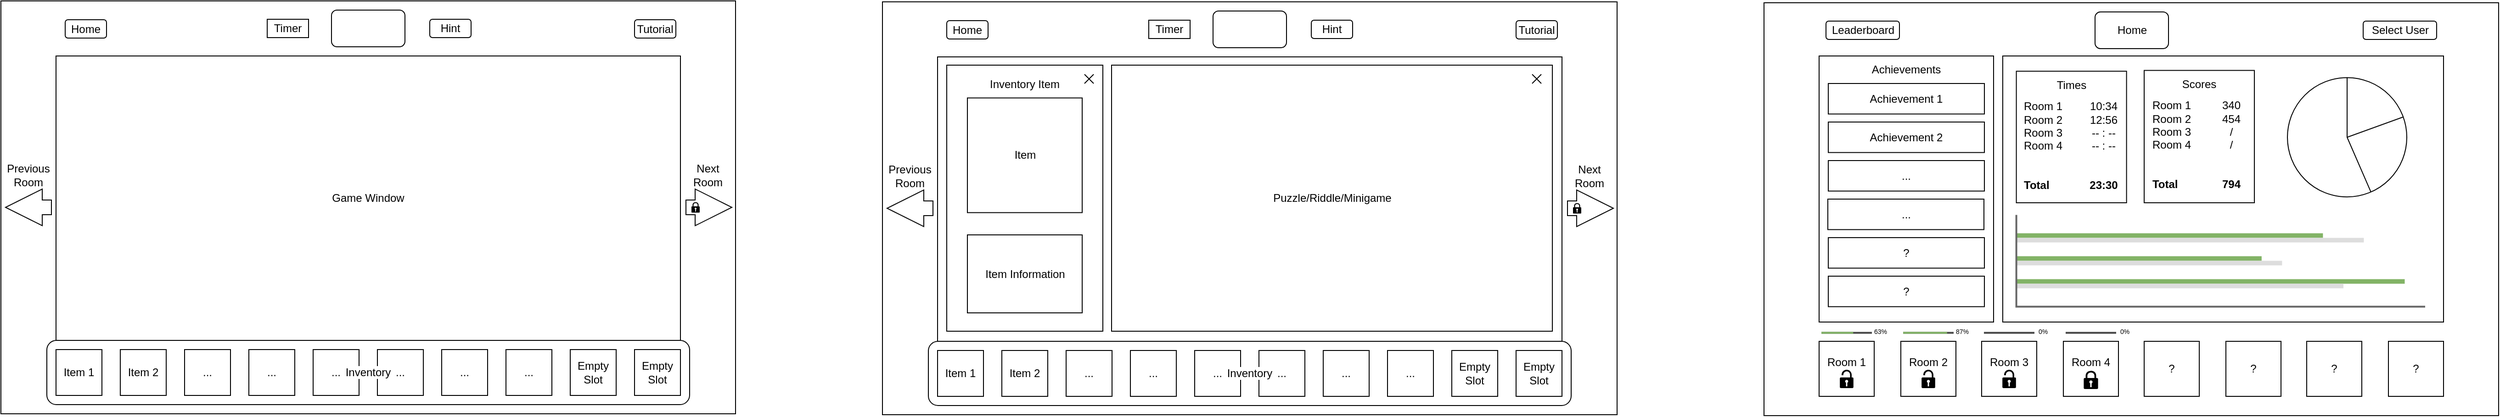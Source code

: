 <mxfile version="26.1.0">
  <diagram name="Page-1" id="Fxvs6_2vzgaV6nxuDcLv">
    <mxGraphModel grid="1" page="0" gridSize="10" guides="1" tooltips="1" connect="1" arrows="1" fold="1" pageScale="1" pageWidth="1920" pageHeight="1200" math="0" shadow="0">
      <root>
        <mxCell id="0" />
        <mxCell id="1" parent="0" />
        <mxCell id="xccdPtJi3zhg2thprEUX-1" value="" style="rounded=0;whiteSpace=wrap;html=1;" vertex="1" parent="1">
          <mxGeometry x="-200" y="40" width="800" height="450" as="geometry" />
        </mxCell>
        <mxCell id="xccdPtJi3zhg2thprEUX-2" value="Game Window" style="rounded=0;whiteSpace=wrap;html=1;" vertex="1" parent="1">
          <mxGeometry x="-140" y="100" width="680" height="310" as="geometry" />
        </mxCell>
        <mxCell id="xccdPtJi3zhg2thprEUX-5" value="" style="rounded=1;whiteSpace=wrap;html=1;" vertex="1" parent="1">
          <mxGeometry x="160" y="50" width="80" height="40" as="geometry" />
        </mxCell>
        <mxCell id="-m1Y3LQutJfAbKT5JXmw-1" value="" style="rounded=1;whiteSpace=wrap;html=1;" vertex="1" parent="1">
          <mxGeometry x="-150" y="410" width="700" height="70" as="geometry" />
        </mxCell>
        <mxCell id="-m1Y3LQutJfAbKT5JXmw-2" value="Item 1" style="rounded=0;whiteSpace=wrap;html=1;" vertex="1" parent="1">
          <mxGeometry x="-140" y="420" width="50" height="50" as="geometry" />
        </mxCell>
        <mxCell id="-m1Y3LQutJfAbKT5JXmw-4" value="Item 2" style="rounded=0;whiteSpace=wrap;html=1;" vertex="1" parent="1">
          <mxGeometry x="-70" y="420" width="50" height="50" as="geometry" />
        </mxCell>
        <mxCell id="-m1Y3LQutJfAbKT5JXmw-6" value="..." style="rounded=0;whiteSpace=wrap;html=1;" vertex="1" parent="1">
          <mxGeometry y="420" width="50" height="50" as="geometry" />
        </mxCell>
        <mxCell id="-m1Y3LQutJfAbKT5JXmw-7" value="..." style="rounded=0;whiteSpace=wrap;html=1;" vertex="1" parent="1">
          <mxGeometry x="70" y="420" width="50" height="50" as="geometry" />
        </mxCell>
        <mxCell id="-m1Y3LQutJfAbKT5JXmw-9" value="..." style="rounded=0;whiteSpace=wrap;html=1;" vertex="1" parent="1">
          <mxGeometry x="210" y="420" width="50" height="50" as="geometry" />
        </mxCell>
        <mxCell id="-m1Y3LQutJfAbKT5JXmw-10" value="..." style="rounded=0;whiteSpace=wrap;html=1;" vertex="1" parent="1">
          <mxGeometry x="280" y="420" width="50" height="50" as="geometry" />
        </mxCell>
        <mxCell id="-m1Y3LQutJfAbKT5JXmw-11" value="..." style="rounded=0;whiteSpace=wrap;html=1;" vertex="1" parent="1">
          <mxGeometry x="350" y="420" width="50" height="50" as="geometry" />
        </mxCell>
        <mxCell id="-m1Y3LQutJfAbKT5JXmw-13" value="Empty Slot" style="rounded=0;whiteSpace=wrap;html=1;" vertex="1" parent="1">
          <mxGeometry x="420" y="420" width="50" height="50" as="geometry" />
        </mxCell>
        <mxCell id="-m1Y3LQutJfAbKT5JXmw-14" value="Empty Slot" style="rounded=0;whiteSpace=wrap;html=1;" vertex="1" parent="1">
          <mxGeometry x="490" y="420" width="50" height="50" as="geometry" />
        </mxCell>
        <mxCell id="-m1Y3LQutJfAbKT5JXmw-17" value="Hint" style="rounded=1;whiteSpace=wrap;html=1;" vertex="1" parent="1">
          <mxGeometry x="267" y="60" width="45" height="20" as="geometry" />
        </mxCell>
        <mxCell id="-m1Y3LQutJfAbKT5JXmw-20" value="Home" style="rounded=1;whiteSpace=wrap;html=1;" vertex="1" parent="1">
          <mxGeometry x="-130" y="60.5" width="45" height="20" as="geometry" />
        </mxCell>
        <mxCell id="-m1Y3LQutJfAbKT5JXmw-22" value="Tutorial" style="rounded=1;whiteSpace=wrap;html=1;" vertex="1" parent="1">
          <mxGeometry x="490" y="60.5" width="45" height="20" as="geometry" />
        </mxCell>
        <mxCell id="-m1Y3LQutJfAbKT5JXmw-24" value="..." style="rounded=0;whiteSpace=wrap;html=1;" vertex="1" parent="1">
          <mxGeometry x="140" y="420" width="50" height="50" as="geometry" />
        </mxCell>
        <mxCell id="-m1Y3LQutJfAbKT5JXmw-25" value="" style="html=1;shadow=0;dashed=0;align=center;verticalAlign=middle;shape=mxgraph.arrows2.arrow;dy=0.6;dx=40;flipH=1;notch=0;" vertex="1" parent="1">
          <mxGeometry x="-195" y="245" width="50" height="40" as="geometry" />
        </mxCell>
        <mxCell id="-m1Y3LQutJfAbKT5JXmw-26" value="" style="html=1;shadow=0;dashed=0;align=center;verticalAlign=middle;shape=mxgraph.arrows2.arrow;dy=0.6;dx=40;notch=0;" vertex="1" parent="1">
          <mxGeometry x="546" y="245" width="50" height="40" as="geometry" />
        </mxCell>
        <mxCell id="-m1Y3LQutJfAbKT5JXmw-27" value="Timer" style="rounded=0;whiteSpace=wrap;html=1;" vertex="1" parent="1">
          <mxGeometry x="90" y="60" width="45" height="20" as="geometry" />
        </mxCell>
        <mxCell id="-m1Y3LQutJfAbKT5JXmw-33" value="" style="shape=image;html=1;verticalAlign=top;verticalLabelPosition=bottom;labelBackgroundColor=#ffffff;imageAspect=0;aspect=fixed;image=https://cdn2.iconfinder.com/data/icons/css-vol-2/24/play-pause-128.png" vertex="1" parent="1">
          <mxGeometry x="170.5" y="41" width="59" height="59" as="geometry" />
        </mxCell>
        <mxCell id="-m1Y3LQutJfAbKT5JXmw-34" value="" style="sketch=0;aspect=fixed;pointerEvents=1;shadow=0;dashed=0;html=1;strokeColor=none;labelPosition=center;verticalLabelPosition=bottom;verticalAlign=top;align=center;fillColor=#000000;shape=mxgraph.mscae.enterprise.lock" vertex="1" parent="1">
          <mxGeometry x="552" y="259.25" width="8.97" height="11.5" as="geometry" />
        </mxCell>
        <mxCell id="-m1Y3LQutJfAbKT5JXmw-35" value="&lt;span style=&quot;background-color: light-dark(#ffffff, var(--ge-dark-color, #121212));&quot;&gt;Inventory&lt;/span&gt;" style="text;html=1;align=center;verticalAlign=middle;whiteSpace=wrap;rounded=0;" vertex="1" parent="1">
          <mxGeometry x="170" y="430" width="60" height="30" as="geometry" />
        </mxCell>
        <mxCell id="-m1Y3LQutJfAbKT5JXmw-36" value="Previous Room" style="text;html=1;align=center;verticalAlign=middle;whiteSpace=wrap;rounded=0;" vertex="1" parent="1">
          <mxGeometry x="-200" y="215" width="60" height="30" as="geometry" />
        </mxCell>
        <mxCell id="-m1Y3LQutJfAbKT5JXmw-37" value="Next Room" style="text;html=1;align=center;verticalAlign=middle;whiteSpace=wrap;rounded=0;" vertex="1" parent="1">
          <mxGeometry x="540" y="215" width="60" height="30" as="geometry" />
        </mxCell>
        <mxCell id="-m1Y3LQutJfAbKT5JXmw-38" value="" style="rounded=0;whiteSpace=wrap;html=1;" vertex="1" parent="1">
          <mxGeometry x="760" y="41" width="800" height="450" as="geometry" />
        </mxCell>
        <mxCell id="-m1Y3LQutJfAbKT5JXmw-39" value="Game Window" style="rounded=0;whiteSpace=wrap;html=1;" vertex="1" parent="1">
          <mxGeometry x="820" y="101" width="680" height="310" as="geometry" />
        </mxCell>
        <mxCell id="-m1Y3LQutJfAbKT5JXmw-40" value="" style="rounded=1;whiteSpace=wrap;html=1;" vertex="1" parent="1">
          <mxGeometry x="1120" y="51" width="80" height="40" as="geometry" />
        </mxCell>
        <mxCell id="-m1Y3LQutJfAbKT5JXmw-41" value="" style="rounded=1;whiteSpace=wrap;html=1;" vertex="1" parent="1">
          <mxGeometry x="810" y="411" width="700" height="70" as="geometry" />
        </mxCell>
        <mxCell id="-m1Y3LQutJfAbKT5JXmw-42" value="Item 1" style="rounded=0;whiteSpace=wrap;html=1;" vertex="1" parent="1">
          <mxGeometry x="820" y="421" width="50" height="50" as="geometry" />
        </mxCell>
        <mxCell id="-m1Y3LQutJfAbKT5JXmw-43" value="Item 2" style="rounded=0;whiteSpace=wrap;html=1;" vertex="1" parent="1">
          <mxGeometry x="890" y="421" width="50" height="50" as="geometry" />
        </mxCell>
        <mxCell id="-m1Y3LQutJfAbKT5JXmw-44" value="..." style="rounded=0;whiteSpace=wrap;html=1;" vertex="1" parent="1">
          <mxGeometry x="960" y="421" width="50" height="50" as="geometry" />
        </mxCell>
        <mxCell id="-m1Y3LQutJfAbKT5JXmw-45" value="..." style="rounded=0;whiteSpace=wrap;html=1;" vertex="1" parent="1">
          <mxGeometry x="1030" y="421" width="50" height="50" as="geometry" />
        </mxCell>
        <mxCell id="-m1Y3LQutJfAbKT5JXmw-46" value="..." style="rounded=0;whiteSpace=wrap;html=1;" vertex="1" parent="1">
          <mxGeometry x="1170" y="421" width="50" height="50" as="geometry" />
        </mxCell>
        <mxCell id="-m1Y3LQutJfAbKT5JXmw-47" value="..." style="rounded=0;whiteSpace=wrap;html=1;" vertex="1" parent="1">
          <mxGeometry x="1240" y="421" width="50" height="50" as="geometry" />
        </mxCell>
        <mxCell id="-m1Y3LQutJfAbKT5JXmw-48" value="..." style="rounded=0;whiteSpace=wrap;html=1;" vertex="1" parent="1">
          <mxGeometry x="1310" y="421" width="50" height="50" as="geometry" />
        </mxCell>
        <mxCell id="-m1Y3LQutJfAbKT5JXmw-49" value="Empty Slot" style="rounded=0;whiteSpace=wrap;html=1;" vertex="1" parent="1">
          <mxGeometry x="1380" y="421" width="50" height="50" as="geometry" />
        </mxCell>
        <mxCell id="-m1Y3LQutJfAbKT5JXmw-50" value="Empty Slot" style="rounded=0;whiteSpace=wrap;html=1;" vertex="1" parent="1">
          <mxGeometry x="1450" y="421" width="50" height="50" as="geometry" />
        </mxCell>
        <mxCell id="-m1Y3LQutJfAbKT5JXmw-51" value="Hint" style="rounded=1;whiteSpace=wrap;html=1;" vertex="1" parent="1">
          <mxGeometry x="1227" y="61" width="45" height="20" as="geometry" />
        </mxCell>
        <mxCell id="-m1Y3LQutJfAbKT5JXmw-52" value="Home" style="rounded=1;whiteSpace=wrap;html=1;" vertex="1" parent="1">
          <mxGeometry x="830" y="61.5" width="45" height="20" as="geometry" />
        </mxCell>
        <mxCell id="-m1Y3LQutJfAbKT5JXmw-53" value="Tutorial" style="rounded=1;whiteSpace=wrap;html=1;" vertex="1" parent="1">
          <mxGeometry x="1450" y="61.5" width="45" height="20" as="geometry" />
        </mxCell>
        <mxCell id="-m1Y3LQutJfAbKT5JXmw-54" value="..." style="rounded=0;whiteSpace=wrap;html=1;" vertex="1" parent="1">
          <mxGeometry x="1100" y="421" width="50" height="50" as="geometry" />
        </mxCell>
        <mxCell id="-m1Y3LQutJfAbKT5JXmw-55" value="" style="html=1;shadow=0;dashed=0;align=center;verticalAlign=middle;shape=mxgraph.arrows2.arrow;dy=0.6;dx=40;flipH=1;notch=0;" vertex="1" parent="1">
          <mxGeometry x="765" y="246" width="50" height="40" as="geometry" />
        </mxCell>
        <mxCell id="-m1Y3LQutJfAbKT5JXmw-56" value="" style="html=1;shadow=0;dashed=0;align=center;verticalAlign=middle;shape=mxgraph.arrows2.arrow;dy=0.6;dx=40;notch=0;" vertex="1" parent="1">
          <mxGeometry x="1506" y="246" width="50" height="40" as="geometry" />
        </mxCell>
        <mxCell id="-m1Y3LQutJfAbKT5JXmw-57" value="Timer" style="rounded=0;whiteSpace=wrap;html=1;" vertex="1" parent="1">
          <mxGeometry x="1050" y="61" width="45" height="20" as="geometry" />
        </mxCell>
        <mxCell id="-m1Y3LQutJfAbKT5JXmw-58" value="" style="shape=image;html=1;verticalAlign=top;verticalLabelPosition=bottom;labelBackgroundColor=#ffffff;imageAspect=0;aspect=fixed;image=https://cdn2.iconfinder.com/data/icons/css-vol-2/24/play-pause-128.png" vertex="1" parent="1">
          <mxGeometry x="1130.5" y="42" width="59" height="59" as="geometry" />
        </mxCell>
        <mxCell id="-m1Y3LQutJfAbKT5JXmw-59" value="" style="sketch=0;aspect=fixed;pointerEvents=1;shadow=0;dashed=0;html=1;strokeColor=none;labelPosition=center;verticalLabelPosition=bottom;verticalAlign=top;align=center;fillColor=#000000;shape=mxgraph.mscae.enterprise.lock" vertex="1" parent="1">
          <mxGeometry x="1512" y="260.25" width="8.97" height="11.5" as="geometry" />
        </mxCell>
        <mxCell id="-m1Y3LQutJfAbKT5JXmw-60" value="&lt;span style=&quot;background-color: light-dark(#ffffff, var(--ge-dark-color, #121212));&quot;&gt;Inventory&lt;/span&gt;" style="text;html=1;align=center;verticalAlign=middle;whiteSpace=wrap;rounded=0;" vertex="1" parent="1">
          <mxGeometry x="1130" y="431" width="60" height="30" as="geometry" />
        </mxCell>
        <mxCell id="-m1Y3LQutJfAbKT5JXmw-61" value="Previous Room" style="text;html=1;align=center;verticalAlign=middle;whiteSpace=wrap;rounded=0;" vertex="1" parent="1">
          <mxGeometry x="760" y="216" width="60" height="30" as="geometry" />
        </mxCell>
        <mxCell id="-m1Y3LQutJfAbKT5JXmw-62" value="Next Room" style="text;html=1;align=center;verticalAlign=middle;whiteSpace=wrap;rounded=0;" vertex="1" parent="1">
          <mxGeometry x="1500" y="216" width="60" height="30" as="geometry" />
        </mxCell>
        <mxCell id="-m1Y3LQutJfAbKT5JXmw-63" value="" style="rounded=0;whiteSpace=wrap;html=1;" vertex="1" parent="1">
          <mxGeometry x="830" y="110" width="170" height="290" as="geometry" />
        </mxCell>
        <mxCell id="-m1Y3LQutJfAbKT5JXmw-64" value="Puzzle/Riddle/Minigame" style="rounded=0;whiteSpace=wrap;html=1;" vertex="1" parent="1">
          <mxGeometry x="1009.5" y="110" width="480" height="290" as="geometry" />
        </mxCell>
        <mxCell id="-m1Y3LQutJfAbKT5JXmw-65" value="" style="shape=mxgraph.sysml.x;" vertex="1" parent="1">
          <mxGeometry x="980" y="120" width="10" height="10" as="geometry" />
        </mxCell>
        <mxCell id="-m1Y3LQutJfAbKT5JXmw-66" value="" style="shape=mxgraph.sysml.x;" vertex="1" parent="1">
          <mxGeometry x="1467.5" y="120" width="10" height="10" as="geometry" />
        </mxCell>
        <mxCell id="-m1Y3LQutJfAbKT5JXmw-67" value="Item" style="rounded=0;whiteSpace=wrap;html=1;" vertex="1" parent="1">
          <mxGeometry x="852.5" y="145.75" width="125" height="125" as="geometry" />
        </mxCell>
        <mxCell id="-m1Y3LQutJfAbKT5JXmw-69" value="Item Information" style="rounded=0;whiteSpace=wrap;html=1;" vertex="1" parent="1">
          <mxGeometry x="852.5" y="295" width="125" height="85" as="geometry" />
        </mxCell>
        <mxCell id="-m1Y3LQutJfAbKT5JXmw-70" value="Inventory Item" style="text;html=1;align=center;verticalAlign=middle;whiteSpace=wrap;rounded=0;" vertex="1" parent="1">
          <mxGeometry x="850" y="115.75" width="130" height="30" as="geometry" />
        </mxCell>
        <mxCell id="-m1Y3LQutJfAbKT5JXmw-71" value="" style="rounded=0;whiteSpace=wrap;html=1;" vertex="1" parent="1">
          <mxGeometry x="1720" y="42" width="800" height="450" as="geometry" />
        </mxCell>
        <mxCell id="-m1Y3LQutJfAbKT5JXmw-73" value="Home" style="rounded=1;whiteSpace=wrap;html=1;" vertex="1" parent="1">
          <mxGeometry x="2080.5" y="52" width="80" height="40" as="geometry" />
        </mxCell>
        <mxCell id="-m1Y3LQutJfAbKT5JXmw-75" value="&lt;div&gt;Room 1&lt;/div&gt;&lt;div&gt;.&lt;/div&gt;" style="rounded=0;whiteSpace=wrap;html=1;" vertex="1" parent="1">
          <mxGeometry x="1780" y="411" width="60" height="60" as="geometry" />
        </mxCell>
        <mxCell id="-m1Y3LQutJfAbKT5JXmw-85" value="Leaderboard" style="rounded=1;whiteSpace=wrap;html=1;" vertex="1" parent="1">
          <mxGeometry x="1787.5" y="62" width="80" height="20" as="geometry" />
        </mxCell>
        <mxCell id="-m1Y3LQutJfAbKT5JXmw-86" value="Select User" style="rounded=1;whiteSpace=wrap;html=1;" vertex="1" parent="1">
          <mxGeometry x="2372.5" y="62" width="80" height="20" as="geometry" />
        </mxCell>
        <mxCell id="-m1Y3LQutJfAbKT5JXmw-96" value="" style="rounded=0;whiteSpace=wrap;html=1;" vertex="1" parent="1">
          <mxGeometry x="1780" y="100" width="190" height="290" as="geometry" />
        </mxCell>
        <mxCell id="-m1Y3LQutJfAbKT5JXmw-97" value="" style="rounded=0;whiteSpace=wrap;html=1;" vertex="1" parent="1">
          <mxGeometry x="1980" y="100" width="480" height="290" as="geometry" />
        </mxCell>
        <mxCell id="-m1Y3LQutJfAbKT5JXmw-100" value="Achievement 1" style="rounded=0;whiteSpace=wrap;html=1;" vertex="1" parent="1">
          <mxGeometry x="1790" y="130" width="170" height="33.25" as="geometry" />
        </mxCell>
        <mxCell id="-m1Y3LQutJfAbKT5JXmw-102" value="Achievements" style="text;html=1;align=center;verticalAlign=middle;whiteSpace=wrap;rounded=0;" vertex="1" parent="1">
          <mxGeometry x="1810" y="100" width="130" height="30" as="geometry" />
        </mxCell>
        <mxCell id="-m1Y3LQutJfAbKT5JXmw-103" value="?" style="rounded=0;whiteSpace=wrap;html=1;aspect=fixed;" vertex="1" parent="1">
          <mxGeometry x="2400" y="411" width="60" height="60" as="geometry" />
        </mxCell>
        <mxCell id="-m1Y3LQutJfAbKT5JXmw-104" value="&lt;div&gt;Room 4&lt;/div&gt;&lt;div&gt;.&lt;/div&gt;" style="rounded=0;whiteSpace=wrap;html=1;aspect=fixed;" vertex="1" parent="1">
          <mxGeometry x="2046" y="411" width="60" height="60" as="geometry" />
        </mxCell>
        <mxCell id="-m1Y3LQutJfAbKT5JXmw-105" value="?" style="rounded=0;whiteSpace=wrap;html=1;aspect=fixed;" vertex="1" parent="1">
          <mxGeometry x="2311" y="411" width="60" height="60" as="geometry" />
        </mxCell>
        <mxCell id="-m1Y3LQutJfAbKT5JXmw-106" value="?" style="rounded=0;whiteSpace=wrap;html=1;aspect=fixed;" vertex="1" parent="1">
          <mxGeometry x="2223" y="411" width="60" height="60" as="geometry" />
        </mxCell>
        <mxCell id="-m1Y3LQutJfAbKT5JXmw-107" value="&lt;div&gt;Room 2&lt;/div&gt;&lt;div&gt;.&lt;/div&gt;" style="rounded=0;whiteSpace=wrap;html=1;aspect=fixed;" vertex="1" parent="1">
          <mxGeometry x="1869" y="411" width="60" height="60" as="geometry" />
        </mxCell>
        <mxCell id="-m1Y3LQutJfAbKT5JXmw-108" value="&lt;div&gt;Room 3&lt;/div&gt;&lt;div&gt;.&lt;/div&gt;" style="rounded=0;whiteSpace=wrap;html=1;aspect=fixed;" vertex="1" parent="1">
          <mxGeometry x="1957" y="411" width="60" height="60" as="geometry" />
        </mxCell>
        <mxCell id="-m1Y3LQutJfAbKT5JXmw-109" value="" style="sketch=0;aspect=fixed;pointerEvents=1;shadow=0;dashed=0;html=1;strokeColor=none;labelPosition=center;verticalLabelPosition=bottom;verticalAlign=top;align=center;fillColor=#000000;shape=mxgraph.mscae.enterprise.lock" vertex="1" parent="1">
          <mxGeometry x="2068.2" y="443" width="15.6" height="20" as="geometry" />
        </mxCell>
        <mxCell id="-m1Y3LQutJfAbKT5JXmw-112" value="" style="sketch=0;aspect=fixed;pointerEvents=1;shadow=0;dashed=0;html=1;strokeColor=none;labelPosition=center;verticalLabelPosition=bottom;verticalAlign=top;align=center;fillColor=#000000;shape=mxgraph.mscae.enterprise.lock_unlocked" vertex="1" parent="1">
          <mxGeometry x="1802.6" y="442" width="14.8" height="20" as="geometry" />
        </mxCell>
        <mxCell id="-m1Y3LQutJfAbKT5JXmw-113" value="" style="sketch=0;aspect=fixed;pointerEvents=1;shadow=0;dashed=0;html=1;strokeColor=none;labelPosition=center;verticalLabelPosition=bottom;verticalAlign=top;align=center;fillColor=#000000;shape=mxgraph.mscae.enterprise.lock_unlocked" vertex="1" parent="1">
          <mxGeometry x="1891.6" y="442" width="14.8" height="20" as="geometry" />
        </mxCell>
        <mxCell id="-m1Y3LQutJfAbKT5JXmw-114" value="&lt;font style=&quot;font-size: 7px;&quot;&gt;63%&lt;/font&gt;" style="text;html=1;align=center;verticalAlign=middle;whiteSpace=wrap;rounded=0;" vertex="1" parent="1">
          <mxGeometry x="1840" y="393.74" width="13.7" height="10" as="geometry" />
        </mxCell>
        <mxCell id="-m1Y3LQutJfAbKT5JXmw-119" value="" style="verticalLabelPosition=bottom;verticalAlign=top;html=1;shadow=0;dashed=0;strokeWidth=1;shape=mxgraph.android.progressBar;strokeColor=#82b366;dx1=0;dx2=0.63;strokeWidth=2;aspect=fixed;fillColor=#d5e8d4;" vertex="1" parent="1">
          <mxGeometry x="1782.5" y="401" width="55" height="1.49" as="geometry" />
        </mxCell>
        <mxCell id="-m1Y3LQutJfAbKT5JXmw-121" value="?" style="rounded=0;whiteSpace=wrap;html=1;aspect=fixed;" vertex="1" parent="1">
          <mxGeometry x="2134" y="411" width="60" height="60" as="geometry" />
        </mxCell>
        <mxCell id="-m1Y3LQutJfAbKT5JXmw-126" value="" style="verticalLabelPosition=bottom;verticalAlign=top;html=1;shadow=0;dashed=0;strokeWidth=1;shape=mxgraph.android.progressBar;strokeColor=#82B366;dx1=0;dx2=0.87;strokeWidth=2;aspect=fixed;fillColor=#d5e8d4;" vertex="1" parent="1">
          <mxGeometry x="1871.5" y="401" width="55" height="1.49" as="geometry" />
        </mxCell>
        <mxCell id="-m1Y3LQutJfAbKT5JXmw-127" value="" style="verticalLabelPosition=bottom;verticalAlign=top;html=1;shadow=0;dashed=0;strokeWidth=1;shape=mxgraph.android.progressBar;strokeColor=#82b366;dx1=0;dx2=0;strokeWidth=2;aspect=fixed;fillColor=#d5e8d4;" vertex="1" parent="1">
          <mxGeometry x="1959.5" y="401" width="55" height="1.49" as="geometry" />
        </mxCell>
        <mxCell id="-m1Y3LQutJfAbKT5JXmw-128" value="" style="verticalLabelPosition=bottom;verticalAlign=top;html=1;shadow=0;dashed=0;strokeWidth=1;shape=mxgraph.android.progressBar;strokeColor=#82b366;dx1=0;dx2=0;strokeWidth=2;aspect=fixed;fillColor=#d5e8d4;" vertex="1" parent="1">
          <mxGeometry x="2048.5" y="401" width="55" height="1.49" as="geometry" />
        </mxCell>
        <mxCell id="-m1Y3LQutJfAbKT5JXmw-129" value="&lt;font style=&quot;font-size: 7px;&quot;&gt;87%&lt;/font&gt;" style="text;html=1;align=center;verticalAlign=middle;whiteSpace=wrap;rounded=0;" vertex="1" parent="1">
          <mxGeometry x="1929" y="393.74" width="13.7" height="10" as="geometry" />
        </mxCell>
        <mxCell id="-m1Y3LQutJfAbKT5JXmw-131" value="&lt;font style=&quot;font-size: 7px;&quot;&gt;0%&lt;/font&gt;" style="text;html=1;align=center;verticalAlign=middle;whiteSpace=wrap;rounded=0;" vertex="1" parent="1">
          <mxGeometry x="2017" y="393.74" width="13.7" height="10" as="geometry" />
        </mxCell>
        <mxCell id="-m1Y3LQutJfAbKT5JXmw-132" value="&lt;font style=&quot;font-size: 7px;&quot;&gt;0%&lt;/font&gt;" style="text;html=1;align=center;verticalAlign=middle;whiteSpace=wrap;rounded=0;" vertex="1" parent="1">
          <mxGeometry x="2106" y="393.74" width="13.7" height="10" as="geometry" />
        </mxCell>
        <mxCell id="-m1Y3LQutJfAbKT5JXmw-133" value="Achievement 2" style="rounded=0;whiteSpace=wrap;html=1;" vertex="1" parent="1">
          <mxGeometry x="1790" y="172" width="170" height="33.25" as="geometry" />
        </mxCell>
        <mxCell id="-m1Y3LQutJfAbKT5JXmw-134" value="..." style="rounded=0;whiteSpace=wrap;html=1;" vertex="1" parent="1">
          <mxGeometry x="1790" y="214" width="170" height="33.25" as="geometry" />
        </mxCell>
        <mxCell id="-m1Y3LQutJfAbKT5JXmw-135" value="..." style="rounded=0;whiteSpace=wrap;html=1;" vertex="1" parent="1">
          <mxGeometry x="1789.5" y="256" width="170" height="33.25" as="geometry" />
        </mxCell>
        <mxCell id="-m1Y3LQutJfAbKT5JXmw-136" value="?" style="rounded=0;whiteSpace=wrap;html=1;" vertex="1" parent="1">
          <mxGeometry x="1790" y="298" width="170" height="33.25" as="geometry" />
        </mxCell>
        <mxCell id="-m1Y3LQutJfAbKT5JXmw-137" value="?" style="rounded=0;whiteSpace=wrap;html=1;" vertex="1" parent="1">
          <mxGeometry x="1790" y="340" width="170" height="33.25" as="geometry" />
        </mxCell>
        <mxCell id="-m1Y3LQutJfAbKT5JXmw-143" value="" style="rounded=0;whiteSpace=wrap;html=1;" vertex="1" parent="1">
          <mxGeometry x="1994.8" y="116.63" width="120" height="143.37" as="geometry" />
        </mxCell>
        <mxCell id="-m1Y3LQutJfAbKT5JXmw-144" value="Times" style="text;html=1;align=center;verticalAlign=middle;whiteSpace=wrap;rounded=0;" vertex="1" parent="1">
          <mxGeometry x="2024.8" y="116.63" width="60" height="30" as="geometry" />
        </mxCell>
        <mxCell id="-m1Y3LQutJfAbKT5JXmw-145" value="&lt;div align=&quot;left&quot;&gt;Room 1&lt;/div&gt;&lt;div align=&quot;left&quot;&gt;Room 2&lt;/div&gt;&lt;div align=&quot;left&quot;&gt;Room 3&lt;/div&gt;&lt;div align=&quot;left&quot;&gt;Room 4&lt;/div&gt;&lt;div align=&quot;left&quot;&gt;&lt;br&gt;&lt;/div&gt;&lt;div align=&quot;left&quot;&gt;&lt;br&gt;&lt;/div&gt;&lt;div align=&quot;left&quot;&gt;&lt;b&gt;Total&lt;/b&gt;&lt;/div&gt;" style="text;html=1;align=left;verticalAlign=middle;whiteSpace=wrap;rounded=0;" vertex="1" parent="1">
          <mxGeometry x="2000.8" y="145.75" width="60" height="104.25" as="geometry" />
        </mxCell>
        <mxCell id="-m1Y3LQutJfAbKT5JXmw-148" value="&lt;div&gt;10:34&lt;/div&gt;&lt;div&gt;12:56&lt;/div&gt;&lt;div&gt;-- : --&lt;/div&gt;&lt;div&gt;-- : --&lt;/div&gt;&lt;div&gt;&lt;br&gt;&lt;/div&gt;&lt;div&gt;&lt;br&gt;&lt;/div&gt;&lt;div&gt;&lt;b&gt;23:30&lt;/b&gt;&lt;/div&gt;" style="text;html=1;align=center;verticalAlign=middle;whiteSpace=wrap;rounded=0;" vertex="1" parent="1">
          <mxGeometry x="2059.7" y="145.75" width="60" height="104.25" as="geometry" />
        </mxCell>
        <mxCell id="-m1Y3LQutJfAbKT5JXmw-149" value="" style="rounded=0;whiteSpace=wrap;html=1;" vertex="1" parent="1">
          <mxGeometry x="2134" y="115.75" width="120" height="144.25" as="geometry" />
        </mxCell>
        <mxCell id="-m1Y3LQutJfAbKT5JXmw-150" value="Scores" style="text;html=1;align=center;verticalAlign=middle;whiteSpace=wrap;rounded=0;" vertex="1" parent="1">
          <mxGeometry x="2164" y="115.75" width="60" height="30" as="geometry" />
        </mxCell>
        <mxCell id="-m1Y3LQutJfAbKT5JXmw-151" value="&lt;div&gt;Room 1&lt;/div&gt;&lt;div&gt;Room 2&lt;/div&gt;&lt;div&gt;Room 3&lt;/div&gt;&lt;div&gt;Room 4&lt;/div&gt;&lt;div&gt;&lt;br&gt;&lt;/div&gt;&lt;div&gt;&lt;br&gt;&lt;/div&gt;&lt;div align=&quot;left&quot;&gt;&lt;b&gt;Total&lt;/b&gt;&lt;/div&gt;" style="text;html=1;align=center;verticalAlign=middle;whiteSpace=wrap;rounded=0;" vertex="1" parent="1">
          <mxGeometry x="2134" y="144.87" width="60" height="105.13" as="geometry" />
        </mxCell>
        <mxCell id="-m1Y3LQutJfAbKT5JXmw-152" value="&lt;div&gt;340&lt;/div&gt;&lt;div&gt;454&lt;/div&gt;&lt;div&gt;/&lt;/div&gt;&lt;div&gt;/&lt;/div&gt;&lt;div&gt;&lt;br&gt;&lt;/div&gt;&lt;div&gt;&lt;br&gt;&lt;/div&gt;&lt;div&gt;&lt;b&gt;794&lt;/b&gt;&lt;/div&gt;" style="text;html=1;align=center;verticalAlign=middle;whiteSpace=wrap;rounded=0;" vertex="1" parent="1">
          <mxGeometry x="2198.9" y="144.87" width="60" height="105.13" as="geometry" />
        </mxCell>
        <mxCell id="-m1Y3LQutJfAbKT5JXmw-153" value="" style="sketch=0;aspect=fixed;pointerEvents=1;shadow=0;dashed=0;html=1;strokeColor=none;labelPosition=center;verticalLabelPosition=bottom;verticalAlign=top;align=center;fillColor=#000000;shape=mxgraph.mscae.enterprise.lock_unlocked" vertex="1" parent="1">
          <mxGeometry x="1979.6" y="442" width="14.8" height="20" as="geometry" />
        </mxCell>
        <mxCell id="-m1Y3LQutJfAbKT5JXmw-154" value="" style="verticalLabelPosition=bottom;shadow=0;dashed=0;align=center;html=1;verticalAlign=top;strokeWidth=1;shape=mxgraph.mockup.graphics.barChart;strokeColor=none;strokeColor2=none;strokeColor3=#666666;fillColor2=#82B366;fillColor3=#dddddd;" vertex="1" parent="1">
          <mxGeometry x="1994.8" y="273.25" width="445.2" height="100" as="geometry" />
        </mxCell>
        <mxCell id="-m1Y3LQutJfAbKT5JXmw-155" value="" style="html=1;verticalLabelPosition=bottom;align=center;labelBackgroundColor=#ffffff;verticalAlign=top;strokeWidth=1;strokeColor=light-dark(#000000, #32a0ff);shadow=0;dashed=0;shape=mxgraph.ios7.icons.pie_chart;aspect=fixed;" vertex="1" parent="1">
          <mxGeometry x="2290" y="123.63" width="130" height="130" as="geometry" />
        </mxCell>
      </root>
    </mxGraphModel>
  </diagram>
</mxfile>
